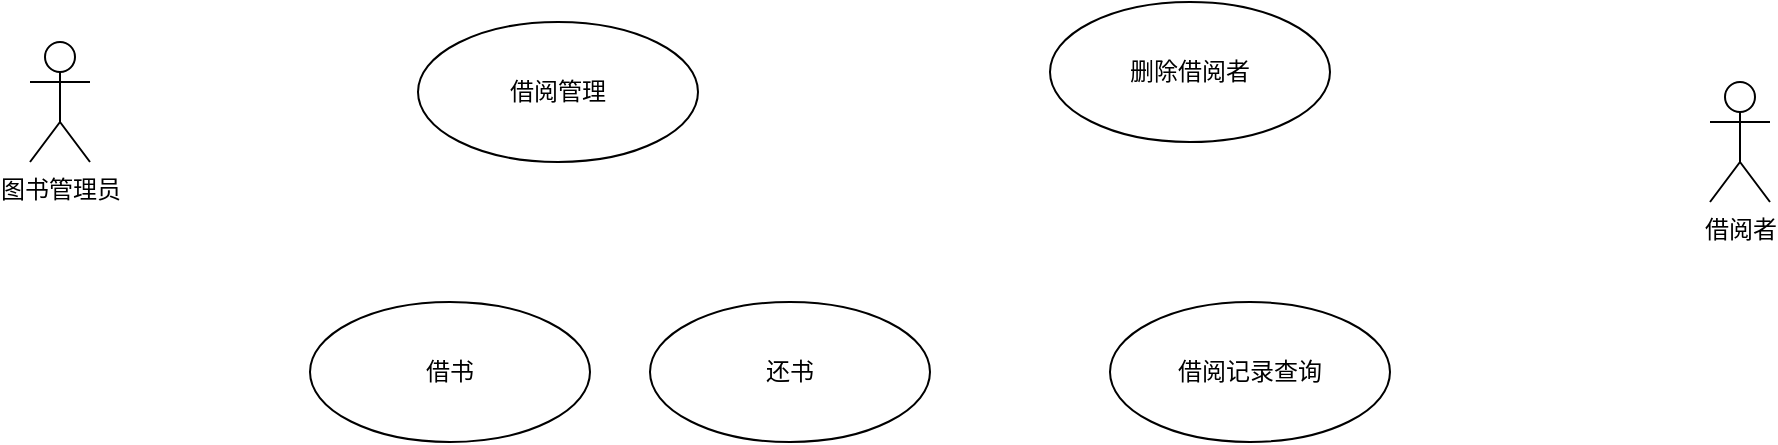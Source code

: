 <mxfile version="26.1.1">
  <diagram id="BlpK0lsus8-FVPDIkiNz" name="第 1 页">
    <mxGraphModel dx="996" dy="755" grid="1" gridSize="10" guides="1" tooltips="1" connect="1" arrows="1" fold="1" page="1" pageScale="1" pageWidth="827" pageHeight="1169" math="0" shadow="0">
      <root>
        <mxCell id="0" />
        <mxCell id="1" parent="0" />
        <mxCell id="PWd2fFFo5y_yB-qkOp8K-1" value="图书管理员" style="shape=umlActor;verticalLabelPosition=bottom;verticalAlign=top;html=1;" vertex="1" parent="1">
          <mxGeometry x="80" y="230" width="30" height="60" as="geometry" />
        </mxCell>
        <mxCell id="PWd2fFFo5y_yB-qkOp8K-4" value="借阅管理" style="ellipse;whiteSpace=wrap;html=1;" vertex="1" parent="1">
          <mxGeometry x="274" y="220" width="140" height="70" as="geometry" />
        </mxCell>
        <mxCell id="PWd2fFFo5y_yB-qkOp8K-5" value="删除借阅者" style="ellipse;whiteSpace=wrap;html=1;" vertex="1" parent="1">
          <mxGeometry x="590" y="210" width="140" height="70" as="geometry" />
        </mxCell>
        <mxCell id="PWd2fFFo5y_yB-qkOp8K-6" value="借书" style="ellipse;whiteSpace=wrap;html=1;" vertex="1" parent="1">
          <mxGeometry x="220" y="360" width="140" height="70" as="geometry" />
        </mxCell>
        <mxCell id="PWd2fFFo5y_yB-qkOp8K-7" value="还书" style="ellipse;whiteSpace=wrap;html=1;" vertex="1" parent="1">
          <mxGeometry x="390" y="360" width="140" height="70" as="geometry" />
        </mxCell>
        <mxCell id="PWd2fFFo5y_yB-qkOp8K-8" value="借阅者" style="shape=umlActor;verticalLabelPosition=bottom;verticalAlign=top;html=1;" vertex="1" parent="1">
          <mxGeometry x="920" y="250" width="30" height="60" as="geometry" />
        </mxCell>
        <mxCell id="PWd2fFFo5y_yB-qkOp8K-9" value="借阅记录查询" style="ellipse;whiteSpace=wrap;html=1;" vertex="1" parent="1">
          <mxGeometry x="620" y="360" width="140" height="70" as="geometry" />
        </mxCell>
      </root>
    </mxGraphModel>
  </diagram>
</mxfile>
